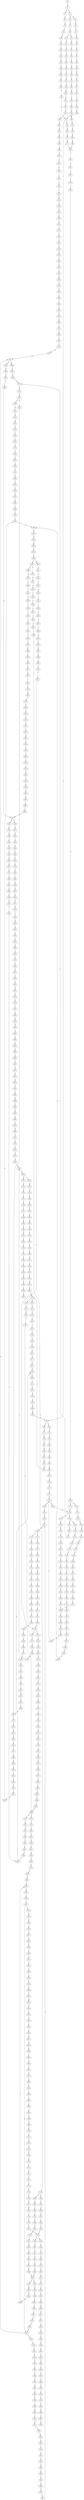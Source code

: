 strict digraph  {
	S0 -> S1 [ label = C ];
	S1 -> S2 [ label = C ];
	S1 -> S3 [ label = G ];
	S2 -> S4 [ label = G ];
	S2 -> S5 [ label = A ];
	S3 -> S6 [ label = G ];
	S4 -> S7 [ label = G ];
	S5 -> S8 [ label = G ];
	S6 -> S9 [ label = G ];
	S7 -> S10 [ label = T ];
	S8 -> S11 [ label = T ];
	S9 -> S12 [ label = T ];
	S10 -> S13 [ label = G ];
	S10 -> S14 [ label = C ];
	S11 -> S15 [ label = C ];
	S12 -> S16 [ label = G ];
	S13 -> S17 [ label = A ];
	S14 -> S18 [ label = G ];
	S15 -> S19 [ label = G ];
	S16 -> S20 [ label = C ];
	S17 -> S21 [ label = C ];
	S18 -> S22 [ label = C ];
	S19 -> S23 [ label = C ];
	S20 -> S24 [ label = C ];
	S21 -> S25 [ label = G ];
	S22 -> S26 [ label = G ];
	S23 -> S27 [ label = G ];
	S24 -> S28 [ label = G ];
	S25 -> S29 [ label = T ];
	S26 -> S30 [ label = T ];
	S27 -> S31 [ label = C ];
	S28 -> S32 [ label = C ];
	S29 -> S33 [ label = G ];
	S30 -> S34 [ label = A ];
	S31 -> S35 [ label = A ];
	S32 -> S36 [ label = C ];
	S33 -> S37 [ label = G ];
	S34 -> S38 [ label = G ];
	S35 -> S39 [ label = G ];
	S36 -> S40 [ label = G ];
	S37 -> S41 [ label = G ];
	S38 -> S42 [ label = C ];
	S39 -> S43 [ label = C ];
	S40 -> S44 [ label = G ];
	S41 -> S45 [ label = T ];
	S42 -> S46 [ label = C ];
	S43 -> S47 [ label = C ];
	S44 -> S48 [ label = T ];
	S45 -> S49 [ label = A ];
	S46 -> S50 [ label = G ];
	S47 -> S51 [ label = G ];
	S48 -> S52 [ label = G ];
	S49 -> S53 [ label = C ];
	S50 -> S54 [ label = C ];
	S51 -> S55 [ label = G ];
	S52 -> S56 [ label = G ];
	S53 -> S57 [ label = T ];
	S54 -> S58 [ label = T ];
	S55 -> S59 [ label = T ];
	S56 -> S60 [ label = T ];
	S56 -> S61 [ label = A ];
	S57 -> S62 [ label = A ];
	S58 -> S63 [ label = G ];
	S59 -> S64 [ label = G ];
	S60 -> S65 [ label = G ];
	S60 -> S66 [ label = T ];
	S61 -> S67 [ label = A ];
	S62 -> S68 [ label = T ];
	S63 -> S69 [ label = G ];
	S64 -> S56 [ label = G ];
	S65 -> S70 [ label = G ];
	S66 -> S71 [ label = A ];
	S67 -> S72 [ label = G ];
	S68 -> S73 [ label = T ];
	S69 -> S74 [ label = A ];
	S70 -> S75 [ label = A ];
	S71 -> S76 [ label = G ];
	S72 -> S77 [ label = A ];
	S73 -> S78 [ label = G ];
	S74 -> S79 [ label = A ];
	S75 -> S80 [ label = A ];
	S76 -> S81 [ label = A ];
	S77 -> S82 [ label = A ];
	S78 -> S83 [ label = G ];
	S79 -> S84 [ label = G ];
	S80 -> S85 [ label = C ];
	S81 -> S86 [ label = A ];
	S82 -> S87 [ label = C ];
	S83 -> S88 [ label = A ];
	S84 -> S89 [ label = A ];
	S85 -> S90 [ label = C ];
	S86 -> S91 [ label = G ];
	S87 -> S92 [ label = G ];
	S88 -> S93 [ label = A ];
	S89 -> S82 [ label = A ];
	S90 -> S94 [ label = T ];
	S91 -> S95 [ label = G ];
	S92 -> S96 [ label = G ];
	S93 -> S97 [ label = C ];
	S94 -> S98 [ label = C ];
	S95 -> S99 [ label = G ];
	S96 -> S100 [ label = C ];
	S97 -> S101 [ label = G ];
	S98 -> S102 [ label = G ];
	S99 -> S103 [ label = G ];
	S100 -> S104 [ label = A ];
	S101 -> S105 [ label = G ];
	S102 -> S106 [ label = G ];
	S103 -> S107 [ label = T ];
	S103 -> S108 [ label = G ];
	S104 -> S109 [ label = C ];
	S105 -> S110 [ label = T ];
	S106 -> S111 [ label = C ];
	S107 -> S112 [ label = C ];
	S108 -> S113 [ label = T ];
	S109 -> S114 [ label = C ];
	S109 -> S115 [ label = T ];
	S110 -> S116 [ label = A ];
	S111 -> S117 [ label = A ];
	S112 -> S118 [ label = T ];
	S113 -> S119 [ label = C ];
	S114 -> S120 [ label = G ];
	S115 -> S121 [ label = G ];
	S116 -> S122 [ label = C ];
	S117 -> S123 [ label = C ];
	S118 -> S124 [ label = C ];
	S119 -> S125 [ label = C ];
	S120 -> S126 [ label = A ];
	S120 -> S127 [ label = G ];
	S121 -> S128 [ label = G ];
	S122 -> S129 [ label = G ];
	S123 -> S130 [ label = G ];
	S123 -> S131 [ label = C ];
	S124 -> S132 [ label = T ];
	S125 -> S133 [ label = G ];
	S126 -> S134 [ label = G ];
	S126 -> S135 [ label = A ];
	S127 -> S136 [ label = G ];
	S128 -> S137 [ label = G ];
	S129 -> S138 [ label = A ];
	S130 -> S139 [ label = C ];
	S131 -> S120 [ label = G ];
	S132 -> S140 [ label = C ];
	S133 -> S141 [ label = C ];
	S133 -> S142 [ label = T ];
	S134 -> S143 [ label = T ];
	S135 -> S144 [ label = T ];
	S136 -> S145 [ label = A ];
	S137 -> S146 [ label = A ];
	S138 -> S147 [ label = A ];
	S139 -> S148 [ label = G ];
	S140 -> S149 [ label = G ];
	S141 -> S150 [ label = C ];
	S142 -> S151 [ label = C ];
	S143 -> S152 [ label = C ];
	S144 -> S153 [ label = G ];
	S145 -> S154 [ label = A ];
	S146 -> S155 [ label = A ];
	S147 -> S156 [ label = G ];
	S148 -> S157 [ label = C ];
	S149 -> S158 [ label = T ];
	S150 -> S159 [ label = G ];
	S151 -> S160 [ label = G ];
	S152 -> S161 [ label = C ];
	S153 -> S162 [ label = T ];
	S154 -> S163 [ label = T ];
	S155 -> S164 [ label = C ];
	S156 -> S165 [ label = A ];
	S157 -> S166 [ label = G ];
	S158 -> S167 [ label = G ];
	S159 -> S168 [ label = G ];
	S160 -> S169 [ label = G ];
	S161 -> S170 [ label = A ];
	S162 -> S171 [ label = A ];
	S163 -> S172 [ label = T ];
	S164 -> S173 [ label = T ];
	S165 -> S174 [ label = A ];
	S166 -> S175 [ label = C ];
	S166 -> S176 [ label = G ];
	S167 -> S177 [ label = G ];
	S168 -> S178 [ label = A ];
	S169 -> S179 [ label = A ];
	S170 -> S180 [ label = G ];
	S171 -> S181 [ label = G ];
	S172 -> S182 [ label = G ];
	S173 -> S183 [ label = G ];
	S174 -> S184 [ label = G ];
	S175 -> S185 [ label = G ];
	S176 -> S186 [ label = C ];
	S177 -> S187 [ label = T ];
	S178 -> S188 [ label = A ];
	S179 -> S189 [ label = A ];
	S180 -> S190 [ label = T ];
	S180 -> S191 [ label = C ];
	S181 -> S192 [ label = T ];
	S182 -> S193 [ label = A ];
	S183 -> S194 [ label = G ];
	S184 -> S195 [ label = T ];
	S185 -> S196 [ label = T ];
	S186 -> S197 [ label = T ];
	S187 -> S198 [ label = A ];
	S188 -> S199 [ label = C ];
	S189 -> S200 [ label = C ];
	S190 -> S201 [ label = A ];
	S191 -> S202 [ label = T ];
	S192 -> S203 [ label = T ];
	S193 -> S204 [ label = A ];
	S194 -> S205 [ label = A ];
	S195 -> S206 [ label = G ];
	S196 -> S207 [ label = C ];
	S197 -> S208 [ label = G ];
	S198 -> S209 [ label = C ];
	S199 -> S210 [ label = T ];
	S200 -> S211 [ label = A ];
	S200 -> S212 [ label = T ];
	S201 -> S213 [ label = G ];
	S202 -> S214 [ label = T ];
	S203 -> S215 [ label = T ];
	S204 -> S216 [ label = C ];
	S205 -> S217 [ label = C ];
	S206 -> S218 [ label = T ];
	S207 -> S219 [ label = G ];
	S208 -> S220 [ label = G ];
	S209 -> S221 [ label = C ];
	S210 -> S222 [ label = G ];
	S211 -> S223 [ label = G ];
	S212 -> S224 [ label = A ];
	S213 -> S225 [ label = G ];
	S214 -> S226 [ label = C ];
	S215 -> S227 [ label = C ];
	S216 -> S228 [ label = C ];
	S217 -> S229 [ label = C ];
	S218 -> S230 [ label = C ];
	S219 -> S231 [ label = A ];
	S220 -> S232 [ label = A ];
	S221 -> S233 [ label = G ];
	S222 -> S234 [ label = C ];
	S223 -> S235 [ label = G ];
	S224 -> S236 [ label = C ];
	S225 -> S237 [ label = G ];
	S226 -> S238 [ label = A ];
	S227 -> S239 [ label = A ];
	S228 -> S240 [ label = C ];
	S229 -> S241 [ label = C ];
	S230 -> S242 [ label = C ];
	S231 -> S243 [ label = C ];
	S232 -> S244 [ label = A ];
	S233 -> S245 [ label = G ];
	S234 -> S246 [ label = A ];
	S235 -> S247 [ label = A ];
	S236 -> S248 [ label = A ];
	S237 -> S249 [ label = T ];
	S238 -> S250 [ label = C ];
	S239 -> S251 [ label = C ];
	S240 -> S252 [ label = G ];
	S241 -> S253 [ label = G ];
	S242 -> S254 [ label = T ];
	S243 -> S255 [ label = G ];
	S244 -> S256 [ label = T ];
	S245 -> S257 [ label = T ];
	S246 -> S258 [ label = A ];
	S247 -> S259 [ label = A ];
	S248 -> S260 [ label = A ];
	S249 -> S261 [ label = C ];
	S250 -> S262 [ label = G ];
	S251 -> S263 [ label = T ];
	S252 -> S264 [ label = T ];
	S253 -> S265 [ label = T ];
	S254 -> S266 [ label = G ];
	S255 -> S267 [ label = C ];
	S256 -> S268 [ label = G ];
	S257 -> S269 [ label = G ];
	S258 -> S270 [ label = C ];
	S259 -> S271 [ label = T ];
	S260 -> S272 [ label = C ];
	S261 -> S273 [ label = A ];
	S262 -> S274 [ label = C ];
	S263 -> S275 [ label = C ];
	S264 -> S276 [ label = C ];
	S265 -> S277 [ label = C ];
	S266 -> S278 [ label = G ];
	S267 -> S279 [ label = G ];
	S268 -> S280 [ label = G ];
	S269 -> S281 [ label = G ];
	S270 -> S282 [ label = C ];
	S271 -> S283 [ label = A ];
	S272 -> S284 [ label = G ];
	S273 -> S285 [ label = C ];
	S274 -> S286 [ label = C ];
	S275 -> S287 [ label = C ];
	S276 -> S288 [ label = T ];
	S277 -> S288 [ label = T ];
	S278 -> S289 [ label = C ];
	S279 -> S290 [ label = C ];
	S280 -> S291 [ label = G ];
	S281 -> S60 [ label = T ];
	S282 -> S292 [ label = A ];
	S283 -> S293 [ label = G ];
	S284 -> S294 [ label = A ];
	S285 -> S295 [ label = T ];
	S286 -> S296 [ label = C ];
	S287 -> S297 [ label = T ];
	S288 -> S298 [ label = C ];
	S289 -> S299 [ label = C ];
	S290 -> S300 [ label = C ];
	S291 -> S301 [ label = G ];
	S292 -> S302 [ label = G ];
	S293 -> S303 [ label = T ];
	S294 -> S304 [ label = A ];
	S295 -> S305 [ label = C ];
	S296 -> S306 [ label = T ];
	S297 -> S307 [ label = T ];
	S298 -> S308 [ label = G ];
	S299 -> S309 [ label = T ];
	S300 -> S310 [ label = T ];
	S301 -> S311 [ label = T ];
	S302 -> S312 [ label = A ];
	S303 -> S313 [ label = C ];
	S304 -> S314 [ label = A ];
	S305 -> S315 [ label = G ];
	S306 -> S316 [ label = T ];
	S307 -> S317 [ label = T ];
	S308 -> S318 [ label = G ];
	S309 -> S319 [ label = G ];
	S310 -> S320 [ label = C ];
	S311 -> S321 [ label = C ];
	S312 -> S322 [ label = A ];
	S313 -> S323 [ label = T ];
	S314 -> S324 [ label = A ];
	S315 -> S325 [ label = C ];
	S316 -> S326 [ label = C ];
	S317 -> S327 [ label = C ];
	S318 -> S328 [ label = C ];
	S319 -> S329 [ label = G ];
	S320 -> S330 [ label = G ];
	S321 -> S331 [ label = C ];
	S322 -> S332 [ label = C ];
	S323 -> S333 [ label = C ];
	S324 -> S334 [ label = C ];
	S325 -> S335 [ label = T ];
	S326 -> S336 [ label = A ];
	S327 -> S337 [ label = A ];
	S328 -> S338 [ label = A ];
	S329 -> S339 [ label = G ];
	S330 -> S340 [ label = G ];
	S331 -> S133 [ label = G ];
	S332 -> S341 [ label = A ];
	S333 -> S342 [ label = T ];
	S334 -> S343 [ label = A ];
	S335 -> S344 [ label = T ];
	S336 -> S345 [ label = T ];
	S337 -> S346 [ label = T ];
	S338 -> S123 [ label = C ];
	S339 -> S347 [ label = T ];
	S340 -> S348 [ label = G ];
	S341 -> S349 [ label = G ];
	S342 -> S350 [ label = C ];
	S343 -> S351 [ label = G ];
	S344 -> S352 [ label = C ];
	S345 -> S353 [ label = C ];
	S346 -> S354 [ label = C ];
	S347 -> S355 [ label = C ];
	S348 -> S356 [ label = C ];
	S349 -> S357 [ label = C ];
	S350 -> S358 [ label = T ];
	S351 -> S359 [ label = A ];
	S352 -> S360 [ label = A ];
	S353 -> S361 [ label = C ];
	S354 -> S362 [ label = C ];
	S355 -> S363 [ label = C ];
	S356 -> S364 [ label = T ];
	S357 -> S365 [ label = C ];
	S358 -> S366 [ label = G ];
	S359 -> S367 [ label = A ];
	S360 -> S368 [ label = T ];
	S361 -> S369 [ label = A ];
	S362 -> S369 [ label = A ];
	S363 -> S370 [ label = C ];
	S364 -> S371 [ label = C ];
	S365 -> S372 [ label = G ];
	S366 -> S373 [ label = A ];
	S367 -> S374 [ label = G ];
	S368 -> S375 [ label = C ];
	S369 -> S376 [ label = G ];
	S370 -> S377 [ label = G ];
	S371 -> S378 [ label = A ];
	S372 -> S379 [ label = T ];
	S373 -> S380 [ label = G ];
	S374 -> S381 [ label = G ];
	S375 -> S361 [ label = C ];
	S376 -> S382 [ label = A ];
	S377 -> S383 [ label = A ];
	S378 -> S384 [ label = C ];
	S379 -> S385 [ label = C ];
	S380 -> S386 [ label = T ];
	S381 -> S387 [ label = G ];
	S382 -> S388 [ label = A ];
	S383 -> S389 [ label = G ];
	S383 -> S390 [ label = A ];
	S384 -> S391 [ label = G ];
	S385 -> S392 [ label = C ];
	S386 -> S393 [ label = A ];
	S387 -> S103 [ label = G ];
	S388 -> S394 [ label = C ];
	S389 -> S395 [ label = T ];
	S390 -> S396 [ label = G ];
	S391 -> S397 [ label = T ];
	S392 -> S398 [ label = T ];
	S394 -> S399 [ label = C ];
	S395 -> S400 [ label = C ];
	S396 -> S401 [ label = T ];
	S397 -> S402 [ label = C ];
	S398 -> S403 [ label = C ];
	S399 -> S404 [ label = A ];
	S399 -> S405 [ label = G ];
	S400 -> S161 [ label = C ];
	S401 -> S406 [ label = C ];
	S402 -> S407 [ label = C ];
	S403 -> S408 [ label = T ];
	S404 -> S409 [ label = G ];
	S404 -> S410 [ label = C ];
	S405 -> S411 [ label = G ];
	S406 -> S412 [ label = G ];
	S407 -> S413 [ label = A ];
	S408 -> S414 [ label = T ];
	S408 -> S415 [ label = G ];
	S409 -> S416 [ label = A ];
	S410 -> S417 [ label = C ];
	S411 -> S418 [ label = A ];
	S412 -> S419 [ label = C ];
	S412 -> S420 [ label = A ];
	S413 -> S421 [ label = G ];
	S414 -> S422 [ label = C ];
	S415 -> S423 [ label = T ];
	S416 -> S424 [ label = C ];
	S417 -> S425 [ label = A ];
	S418 -> S426 [ label = C ];
	S419 -> S427 [ label = G ];
	S420 -> S428 [ label = G ];
	S421 -> S429 [ label = C ];
	S422 -> S430 [ label = T ];
	S423 -> S431 [ label = C ];
	S424 -> S432 [ label = T ];
	S425 -> S433 [ label = C ];
	S426 -> S434 [ label = G ];
	S427 -> S435 [ label = G ];
	S428 -> S436 [ label = G ];
	S429 -> S202 [ label = T ];
	S430 -> S437 [ label = C ];
	S431 -> S438 [ label = G ];
	S432 -> S439 [ label = C ];
	S433 -> S440 [ label = C ];
	S434 -> S441 [ label = C ];
	S435 -> S442 [ label = C ];
	S436 -> S443 [ label = T ];
	S437 -> S444 [ label = G ];
	S438 -> S445 [ label = T ];
	S439 -> S446 [ label = C ];
	S440 -> S447 [ label = C ];
	S441 -> S448 [ label = C ];
	S442 -> S449 [ label = T ];
	S443 -> S450 [ label = A ];
	S444 -> S451 [ label = G ];
	S445 -> S452 [ label = G ];
	S446 -> S453 [ label = C ];
	S447 -> S454 [ label = C ];
	S448 -> S455 [ label = C ];
	S449 -> S456 [ label = A ];
	S450 -> S457 [ label = T ];
	S451 -> S458 [ label = A ];
	S452 -> S459 [ label = G ];
	S453 -> S460 [ label = A ];
	S454 -> S461 [ label = T ];
	S455 -> S462 [ label = A ];
	S456 -> S463 [ label = T ];
	S457 -> S464 [ label = A ];
	S458 -> S465 [ label = G ];
	S459 -> S466 [ label = T ];
	S460 -> S467 [ label = T ];
	S461 -> S468 [ label = T ];
	S462 -> S469 [ label = T ];
	S463 -> S470 [ label = A ];
	S464 -> S471 [ label = A ];
	S465 -> S472 [ label = A ];
	S466 -> S198 [ label = A ];
	S467 -> S473 [ label = C ];
	S468 -> S474 [ label = C ];
	S469 -> S475 [ label = C ];
	S470 -> S476 [ label = G ];
	S471 -> S477 [ label = G ];
	S472 -> S478 [ label = G ];
	S473 -> S479 [ label = T ];
	S474 -> S480 [ label = C ];
	S474 -> S481 [ label = G ];
	S475 -> S482 [ label = G ];
	S476 -> S483 [ label = T ];
	S477 -> S484 [ label = T ];
	S478 -> S485 [ label = G ];
	S479 -> S486 [ label = G ];
	S480 -> S487 [ label = T ];
	S481 -> S488 [ label = A ];
	S482 -> S489 [ label = T ];
	S483 -> S490 [ label = A ];
	S484 -> S491 [ label = C ];
	S485 -> S492 [ label = T ];
	S486 -> S493 [ label = C ];
	S487 -> S494 [ label = G ];
	S488 -> S495 [ label = T ];
	S489 -> S496 [ label = C ];
	S490 -> S497 [ label = G ];
	S491 -> S498 [ label = G ];
	S492 -> S499 [ label = C ];
	S493 -> S500 [ label = C ];
	S494 -> S501 [ label = T ];
	S495 -> S502 [ label = C ];
	S496 -> S503 [ label = C ];
	S497 -> S504 [ label = C ];
	S498 -> S505 [ label = T ];
	S499 -> S506 [ label = C ];
	S500 -> S507 [ label = A ];
	S501 -> S508 [ label = C ];
	S502 -> S509 [ label = G ];
	S503 -> S510 [ label = T ];
	S504 -> S511 [ label = C ];
	S505 -> S512 [ label = G ];
	S506 -> S513 [ label = C ];
	S507 -> S514 [ label = G ];
	S508 -> S515 [ label = C ];
	S509 -> S516 [ label = T ];
	S510 -> S517 [ label = C ];
	S511 -> S518 [ label = G ];
	S512 -> S519 [ label = G ];
	S513 -> S520 [ label = A ];
	S513 -> S521 [ label = G ];
	S514 -> S522 [ label = T ];
	S515 -> S523 [ label = T ];
	S516 -> S524 [ label = T ];
	S517 -> S408 [ label = T ];
	S518 -> S525 [ label = A ];
	S519 -> S466 [ label = T ];
	S520 -> S526 [ label = G ];
	S521 -> S527 [ label = G ];
	S521 -> S383 [ label = A ];
	S522 -> S528 [ label = C ];
	S523 -> S529 [ label = A ];
	S523 -> S530 [ label = T ];
	S524 -> S531 [ label = T ];
	S525 -> S532 [ label = A ];
	S526 -> S533 [ label = A ];
	S527 -> S534 [ label = A ];
	S528 -> S535 [ label = G ];
	S529 -> S536 [ label = C ];
	S530 -> S537 [ label = G ];
	S531 -> S538 [ label = G ];
	S532 -> S539 [ label = A ];
	S533 -> S540 [ label = G ];
	S534 -> S541 [ label = G ];
	S535 -> S542 [ label = T ];
	S536 -> S543 [ label = T ];
	S537 -> S544 [ label = T ];
	S538 -> S545 [ label = T ];
	S539 -> S546 [ label = C ];
	S540 -> S547 [ label = C ];
	S541 -> S548 [ label = G ];
	S542 -> S549 [ label = A ];
	S543 -> S550 [ label = A ];
	S544 -> S551 [ label = A ];
	S545 -> S552 [ label = A ];
	S546 -> S553 [ label = C ];
	S547 -> S554 [ label = C ];
	S548 -> S555 [ label = C ];
	S549 -> S556 [ label = A ];
	S550 -> S557 [ label = C ];
	S551 -> S558 [ label = G ];
	S552 -> S559 [ label = G ];
	S553 -> S560 [ label = C ];
	S554 -> S561 [ label = A ];
	S555 -> S562 [ label = G ];
	S556 -> S563 [ label = G ];
	S557 -> S564 [ label = C ];
	S558 -> S565 [ label = G ];
	S559 -> S566 [ label = G ];
	S560 -> S567 [ label = C ];
	S561 -> S568 [ label = C ];
	S562 -> S569 [ label = T ];
	S563 -> S570 [ label = A ];
	S564 -> S571 [ label = A ];
	S565 -> S572 [ label = A ];
	S566 -> S572 [ label = A ];
	S567 -> S573 [ label = G ];
	S568 -> S574 [ label = G ];
	S569 -> S575 [ label = G ];
	S570 -> S576 [ label = C ];
	S571 -> S577 [ label = G ];
	S572 -> S578 [ label = G ];
	S572 -> S579 [ label = A ];
	S573 -> S580 [ label = A ];
	S574 -> S581 [ label = G ];
	S575 -> S582 [ label = G ];
	S576 -> S583 [ label = G ];
	S577 -> S584 [ label = G ];
	S578 -> S585 [ label = A ];
	S579 -> S586 [ label = A ];
	S580 -> S587 [ label = C ];
	S581 -> S588 [ label = T ];
	S582 -> S589 [ label = T ];
	S583 -> S590 [ label = G ];
	S584 -> S591 [ label = A ];
	S585 -> S592 [ label = G ];
	S586 -> S593 [ label = G ];
	S587 -> S594 [ label = T ];
	S588 -> S595 [ label = T ];
	S589 -> S596 [ label = A ];
	S590 -> S597 [ label = C ];
	S591 -> S598 [ label = G ];
	S592 -> S599 [ label = G ];
	S593 -> S600 [ label = G ];
	S594 -> S601 [ label = A ];
	S595 -> S602 [ label = A ];
	S596 -> S603 [ label = T ];
	S597 -> S604 [ label = T ];
	S598 -> S605 [ label = A ];
	S599 -> S492 [ label = T ];
	S600 -> S606 [ label = T ];
	S601 -> S607 [ label = G ];
	S602 -> S608 [ label = C ];
	S603 -> S609 [ label = G ];
	S604 -> S610 [ label = C ];
	S605 -> S611 [ label = G ];
	S606 -> S612 [ label = C ];
	S607 -> S613 [ label = A ];
	S608 -> S614 [ label = T ];
	S609 -> S615 [ label = A ];
	S610 -> S616 [ label = T ];
	S611 -> S617 [ label = T ];
	S612 -> S618 [ label = C ];
	S613 -> S619 [ label = A ];
	S614 -> S620 [ label = G ];
	S615 -> S621 [ label = G ];
	S616 -> S622 [ label = C ];
	S617 -> S623 [ label = C ];
	S618 -> S624 [ label = C ];
	S619 -> S625 [ label = T ];
	S620 -> S626 [ label = C ];
	S621 -> S627 [ label = C ];
	S622 -> S628 [ label = G ];
	S623 -> S629 [ label = A ];
	S624 -> S521 [ label = G ];
	S625 -> S630 [ label = C ];
	S626 -> S631 [ label = A ];
	S627 -> S632 [ label = G ];
	S628 -> S633 [ label = A ];
	S629 -> S634 [ label = G ];
	S630 -> S635 [ label = G ];
	S631 -> S636 [ label = G ];
	S632 -> S637 [ label = G ];
	S633 -> S638 [ label = A ];
	S634 -> S639 [ label = G ];
	S635 -> S640 [ label = G ];
	S636 -> S641 [ label = A ];
	S637 -> S642 [ label = T ];
	S638 -> S643 [ label = G ];
	S639 -> S644 [ label = A ];
	S640 -> S645 [ label = G ];
	S641 -> S646 [ label = C ];
	S642 -> S647 [ label = C ];
	S643 -> S648 [ label = T ];
	S644 -> S649 [ label = C ];
	S645 -> S650 [ label = T ];
	S646 -> S651 [ label = G ];
	S647 -> S652 [ label = G ];
	S648 -> S653 [ label = C ];
	S649 -> S654 [ label = C ];
	S650 -> S655 [ label = A ];
	S651 -> S656 [ label = G ];
	S652 -> S657 [ label = C ];
	S653 -> S412 [ label = G ];
	S654 -> S658 [ label = A ];
	S655 -> S659 [ label = T ];
	S656 -> S660 [ label = A ];
	S657 -> S661 [ label = A ];
	S658 -> S662 [ label = G ];
	S659 -> S663 [ label = C ];
	S660 -> S664 [ label = C ];
	S661 -> S665 [ label = C ];
	S662 -> S666 [ label = T ];
	S663 -> S667 [ label = C ];
	S664 -> S668 [ label = A ];
	S665 -> S669 [ label = G ];
	S666 -> S670 [ label = C ];
	S667 -> S671 [ label = C ];
	S668 -> S672 [ label = C ];
	S669 -> S673 [ label = C ];
	S670 -> S674 [ label = T ];
	S671 -> S675 [ label = G ];
	S672 -> S676 [ label = A ];
	S673 -> S677 [ label = G ];
	S674 -> S678 [ label = C ];
	S675 -> S679 [ label = A ];
	S676 -> S680 [ label = C ];
	S677 -> S157 [ label = C ];
	S678 -> S681 [ label = T ];
	S679 -> S682 [ label = A ];
	S680 -> S683 [ label = C ];
	S681 -> S684 [ label = G ];
	S682 -> S685 [ label = A ];
	S683 -> S686 [ label = T ];
	S684 -> S687 [ label = T ];
	S685 -> S688 [ label = G ];
	S686 -> S689 [ label = C ];
	S687 -> S690 [ label = A ];
	S688 -> S691 [ label = T ];
	S689 -> S692 [ label = T ];
	S691 -> S693 [ label = G ];
	S692 -> S694 [ label = A ];
	S693 -> S695 [ label = T ];
	S694 -> S696 [ label = G ];
	S695 -> S697 [ label = C ];
	S696 -> S698 [ label = A ];
	S697 -> S699 [ label = G ];
	S698 -> S700 [ label = A ];
	S699 -> S701 [ label = T ];
	S700 -> S702 [ label = C ];
	S701 -> S703 [ label = C ];
	S702 -> S704 [ label = G ];
	S703 -> S705 [ label = G ];
	S704 -> S706 [ label = A ];
	S705 -> S707 [ label = G ];
	S706 -> S708 [ label = G ];
	S707 -> S709 [ label = A ];
	S708 -> S710 [ label = G ];
	S709 -> S189 [ label = A ];
	S710 -> S711 [ label = T ];
	S711 -> S712 [ label = G ];
	S712 -> S713 [ label = T ];
	S713 -> S714 [ label = C ];
	S714 -> S715 [ label = C ];
	S715 -> S716 [ label = C ];
	S716 -> S717 [ label = T ];
	S717 -> S718 [ label = G ];
	S718 -> S719 [ label = T ];
	S719 -> S720 [ label = C ];
	S720 -> S721 [ label = C ];
	S721 -> S523 [ label = T ];
}
